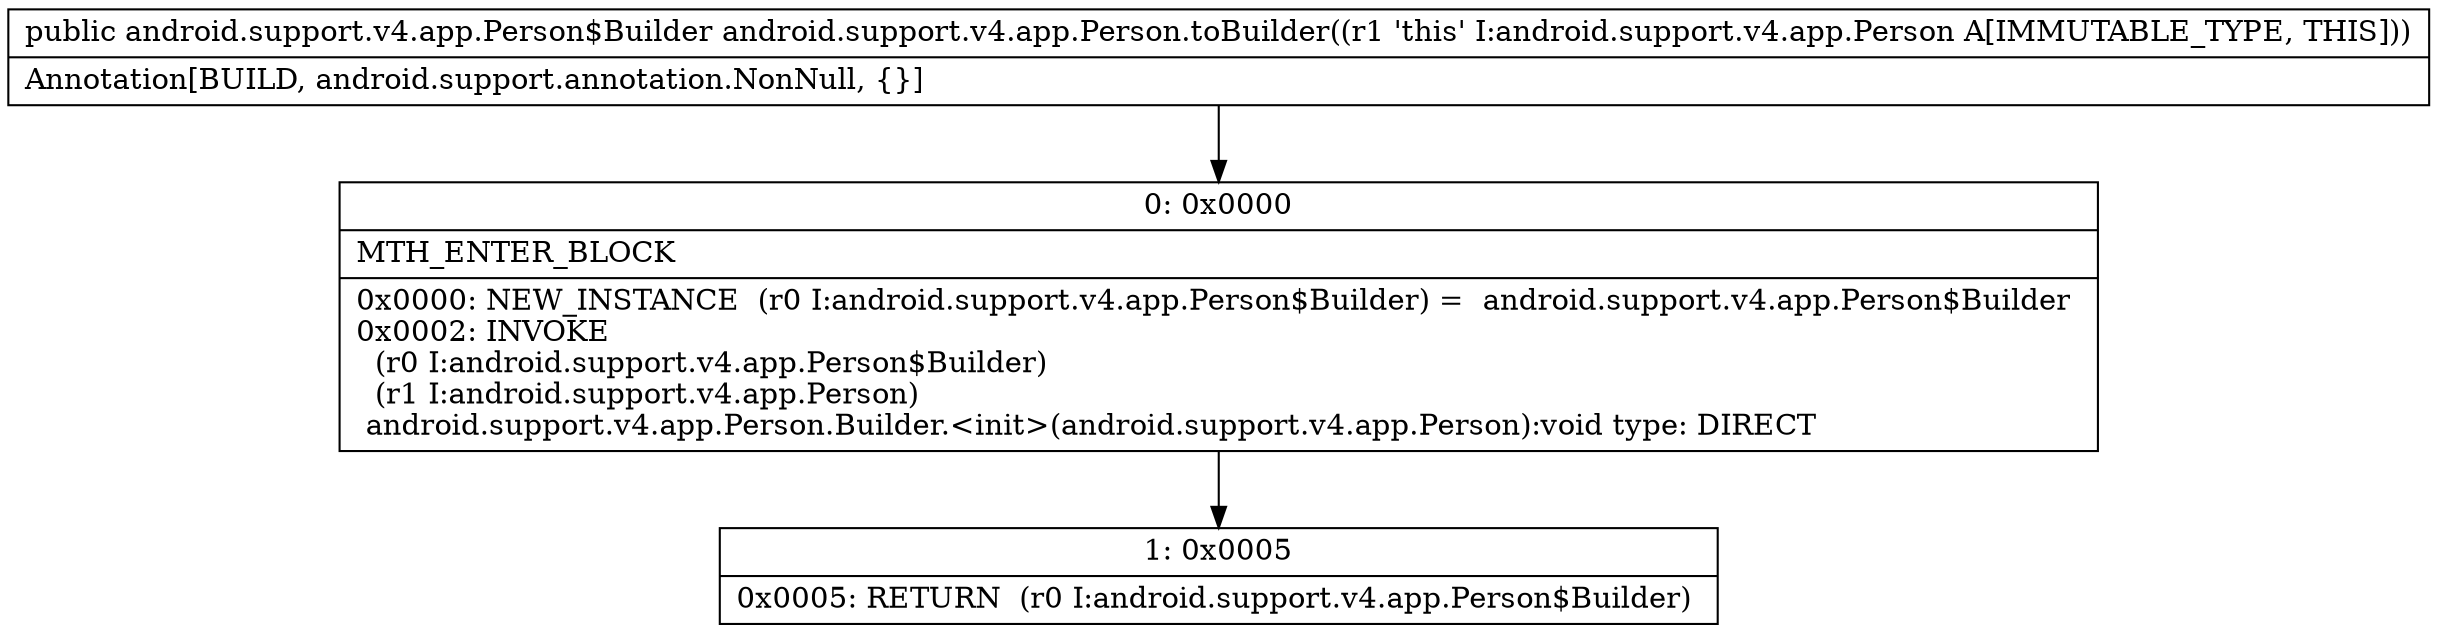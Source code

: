 digraph "CFG forandroid.support.v4.app.Person.toBuilder()Landroid\/support\/v4\/app\/Person$Builder;" {
Node_0 [shape=record,label="{0\:\ 0x0000|MTH_ENTER_BLOCK\l|0x0000: NEW_INSTANCE  (r0 I:android.support.v4.app.Person$Builder) =  android.support.v4.app.Person$Builder \l0x0002: INVOKE  \l  (r0 I:android.support.v4.app.Person$Builder)\l  (r1 I:android.support.v4.app.Person)\l android.support.v4.app.Person.Builder.\<init\>(android.support.v4.app.Person):void type: DIRECT \l}"];
Node_1 [shape=record,label="{1\:\ 0x0005|0x0005: RETURN  (r0 I:android.support.v4.app.Person$Builder) \l}"];
MethodNode[shape=record,label="{public android.support.v4.app.Person$Builder android.support.v4.app.Person.toBuilder((r1 'this' I:android.support.v4.app.Person A[IMMUTABLE_TYPE, THIS]))  | Annotation[BUILD, android.support.annotation.NonNull, \{\}]\l}"];
MethodNode -> Node_0;
Node_0 -> Node_1;
}

